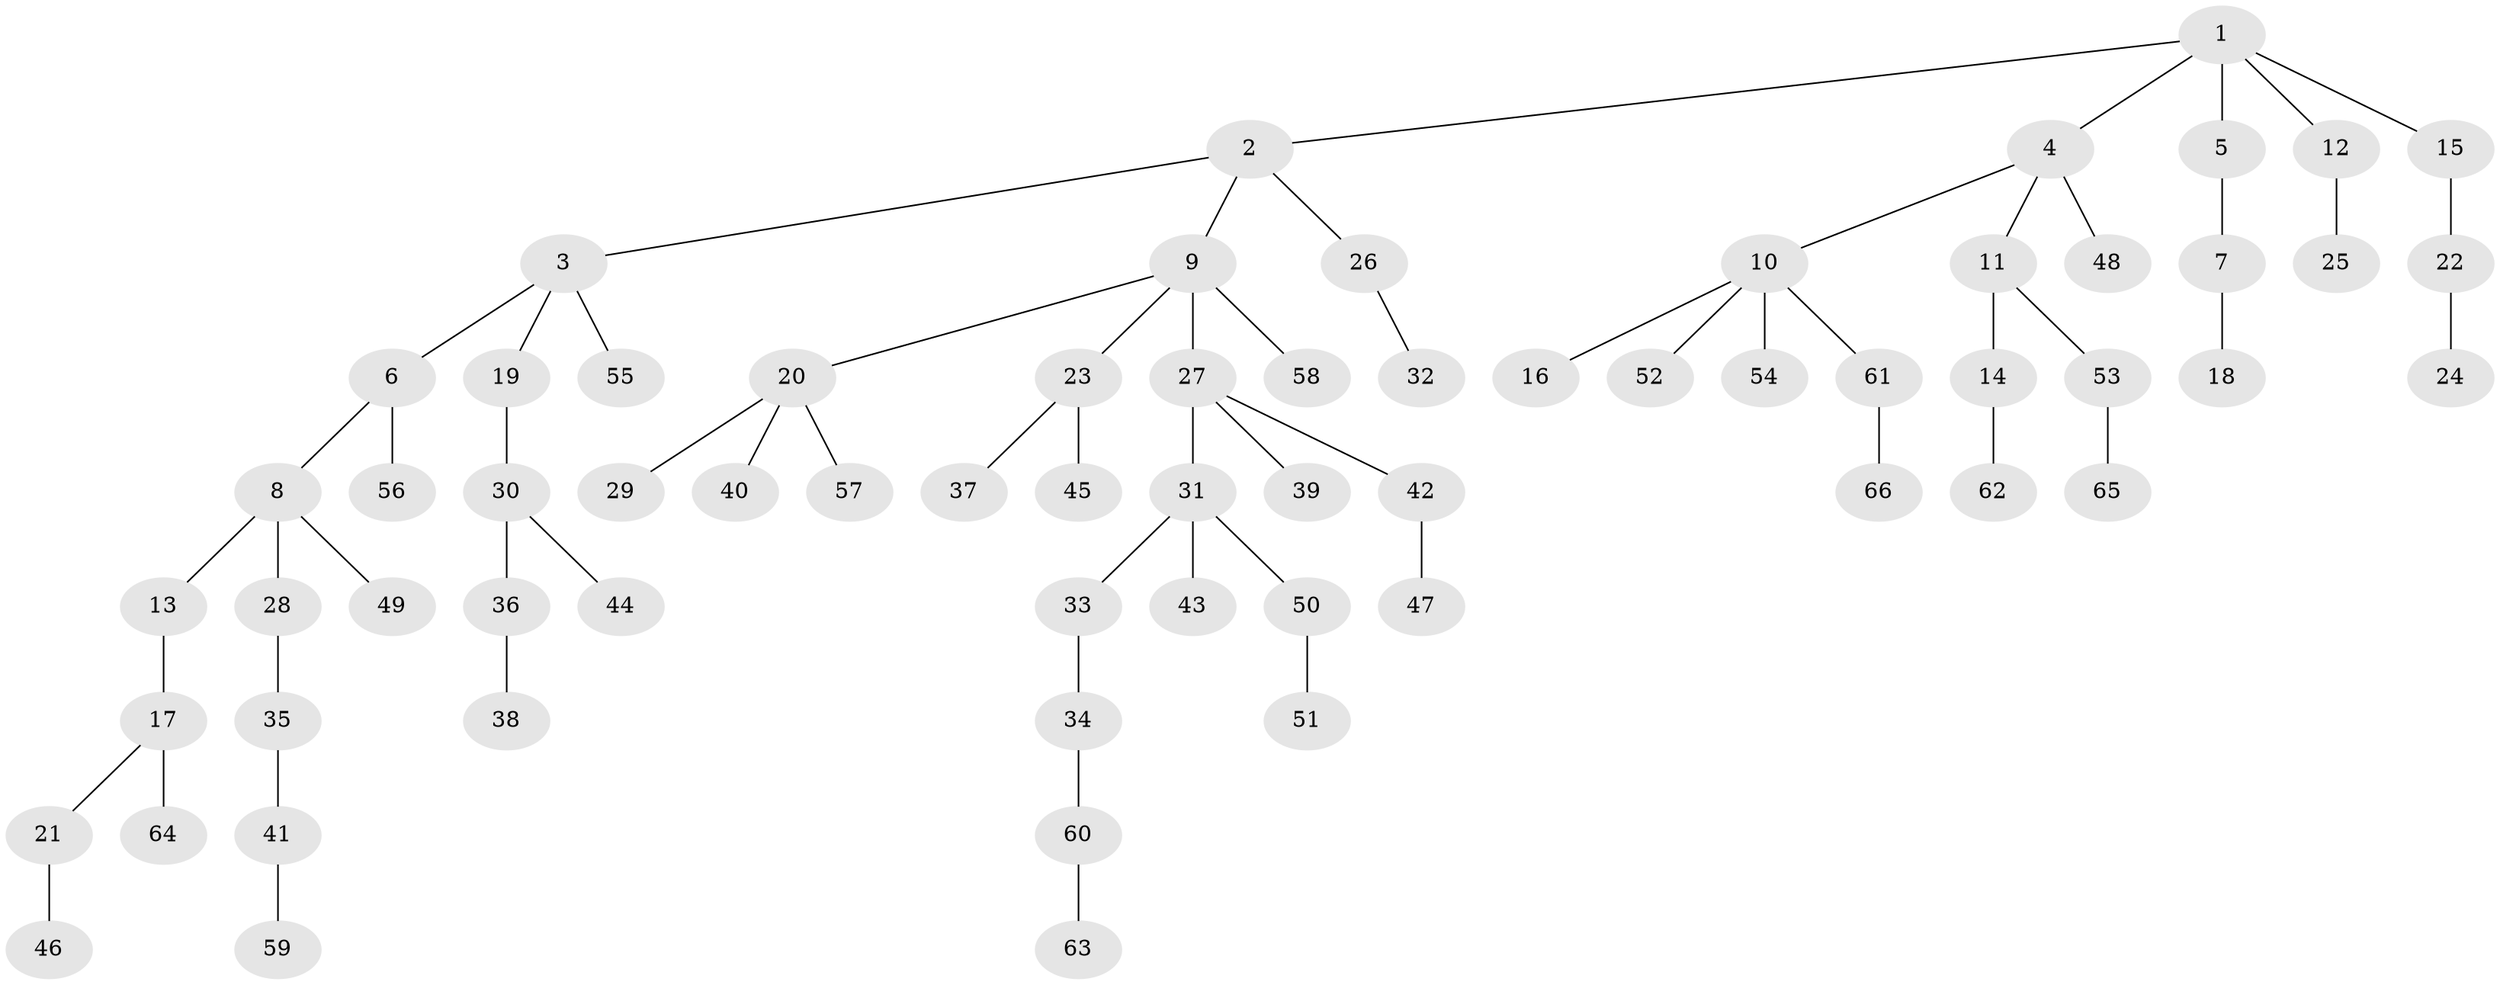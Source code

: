 // Generated by graph-tools (version 1.1) at 2025/02/03/09/25 03:02:26]
// undirected, 66 vertices, 65 edges
graph export_dot {
graph [start="1"]
  node [color=gray90,style=filled];
  1;
  2;
  3;
  4;
  5;
  6;
  7;
  8;
  9;
  10;
  11;
  12;
  13;
  14;
  15;
  16;
  17;
  18;
  19;
  20;
  21;
  22;
  23;
  24;
  25;
  26;
  27;
  28;
  29;
  30;
  31;
  32;
  33;
  34;
  35;
  36;
  37;
  38;
  39;
  40;
  41;
  42;
  43;
  44;
  45;
  46;
  47;
  48;
  49;
  50;
  51;
  52;
  53;
  54;
  55;
  56;
  57;
  58;
  59;
  60;
  61;
  62;
  63;
  64;
  65;
  66;
  1 -- 2;
  1 -- 4;
  1 -- 5;
  1 -- 12;
  1 -- 15;
  2 -- 3;
  2 -- 9;
  2 -- 26;
  3 -- 6;
  3 -- 19;
  3 -- 55;
  4 -- 10;
  4 -- 11;
  4 -- 48;
  5 -- 7;
  6 -- 8;
  6 -- 56;
  7 -- 18;
  8 -- 13;
  8 -- 28;
  8 -- 49;
  9 -- 20;
  9 -- 23;
  9 -- 27;
  9 -- 58;
  10 -- 16;
  10 -- 52;
  10 -- 54;
  10 -- 61;
  11 -- 14;
  11 -- 53;
  12 -- 25;
  13 -- 17;
  14 -- 62;
  15 -- 22;
  17 -- 21;
  17 -- 64;
  19 -- 30;
  20 -- 29;
  20 -- 40;
  20 -- 57;
  21 -- 46;
  22 -- 24;
  23 -- 37;
  23 -- 45;
  26 -- 32;
  27 -- 31;
  27 -- 39;
  27 -- 42;
  28 -- 35;
  30 -- 36;
  30 -- 44;
  31 -- 33;
  31 -- 43;
  31 -- 50;
  33 -- 34;
  34 -- 60;
  35 -- 41;
  36 -- 38;
  41 -- 59;
  42 -- 47;
  50 -- 51;
  53 -- 65;
  60 -- 63;
  61 -- 66;
}
